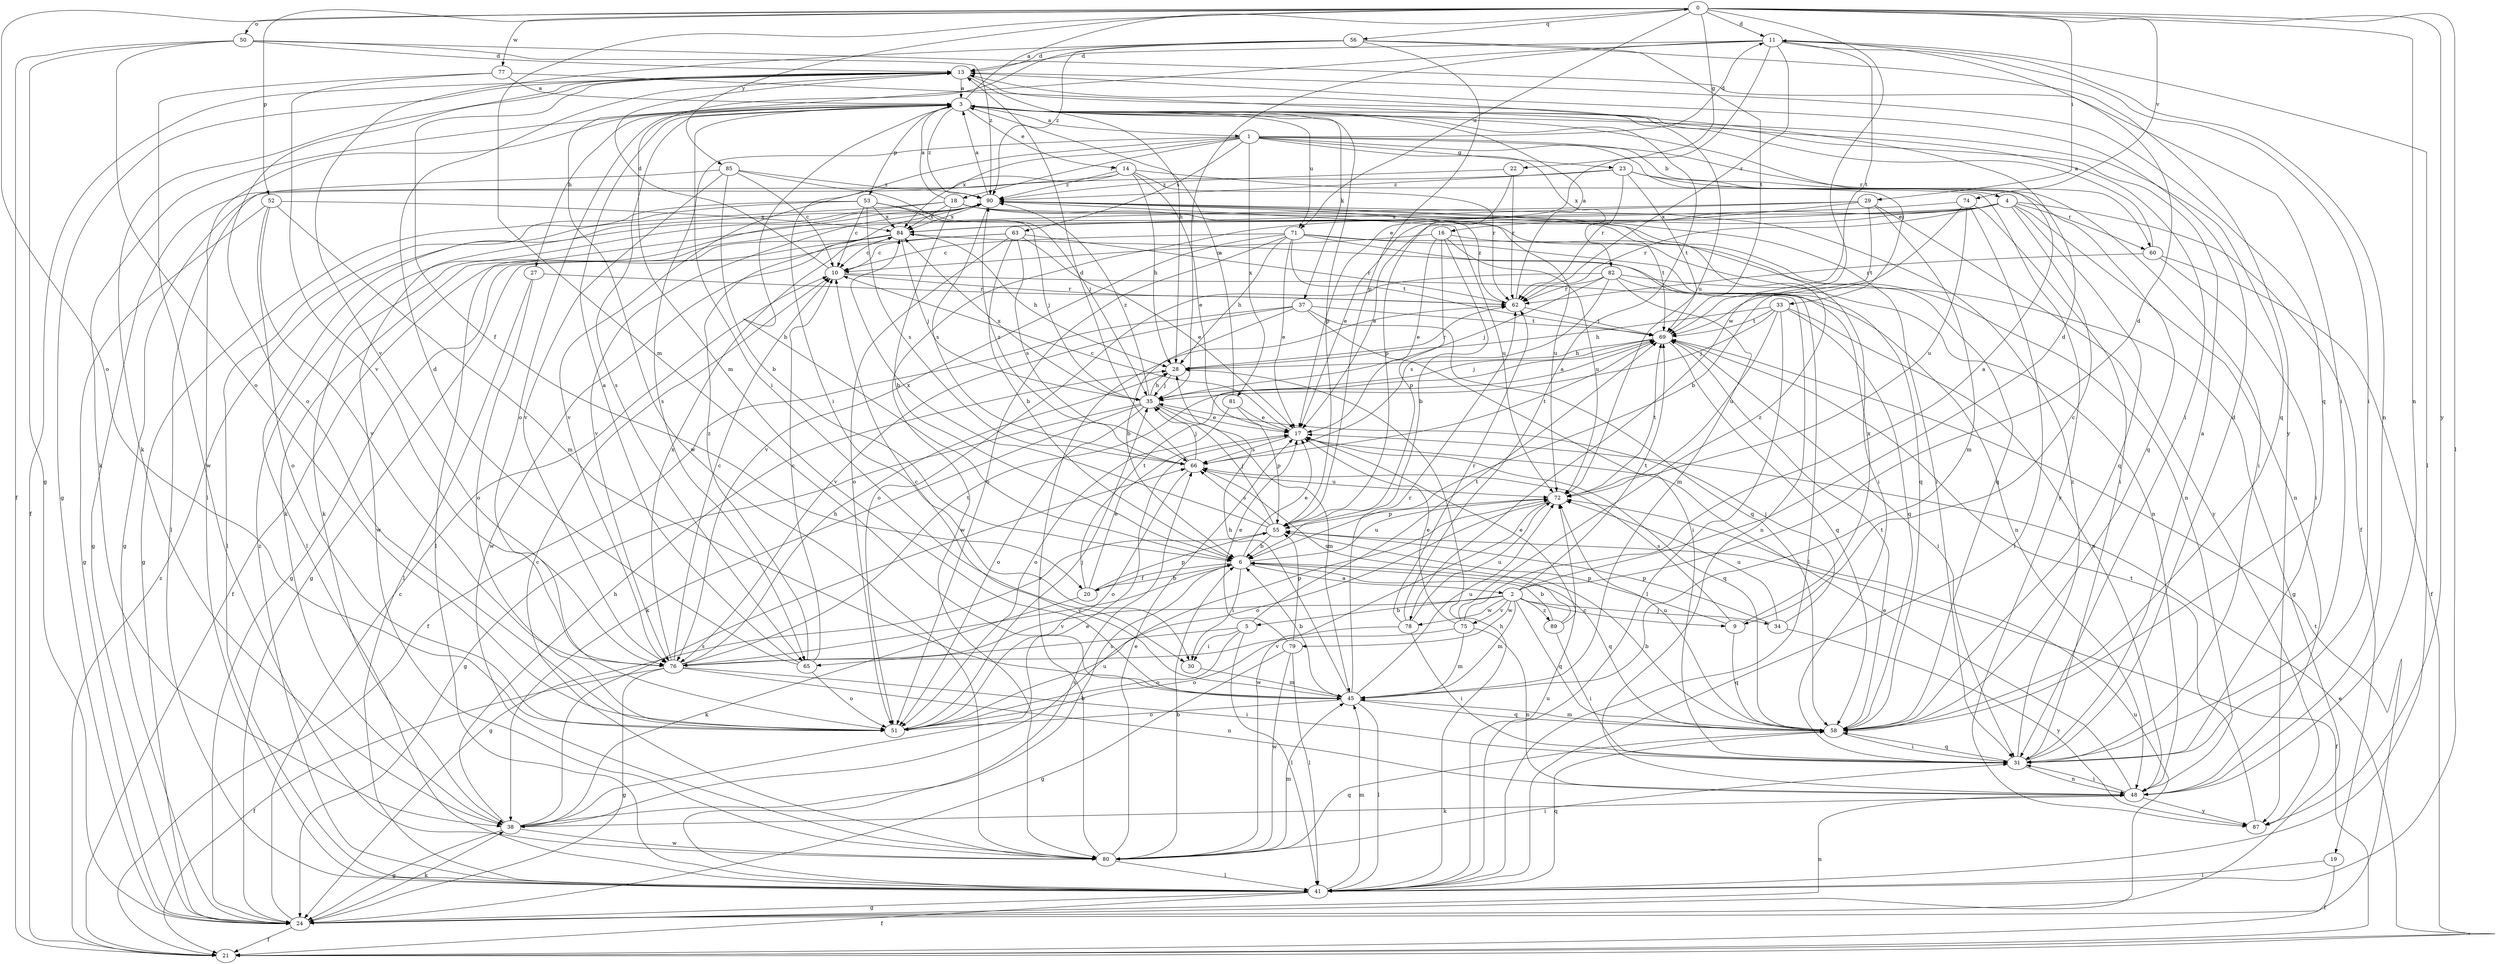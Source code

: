 strict digraph  {
0;
1;
2;
3;
4;
5;
6;
9;
10;
11;
13;
14;
16;
17;
18;
19;
20;
21;
22;
23;
24;
27;
28;
29;
30;
31;
33;
34;
35;
37;
38;
41;
45;
48;
50;
51;
52;
53;
55;
56;
58;
60;
62;
63;
65;
66;
69;
71;
72;
74;
75;
76;
77;
78;
79;
80;
81;
82;
84;
85;
87;
89;
90;
0 -> 11  [label=d];
0 -> 22  [label=g];
0 -> 29  [label=i];
0 -> 41  [label=l];
0 -> 45  [label=m];
0 -> 48  [label=n];
0 -> 50  [label=o];
0 -> 51  [label=o];
0 -> 52  [label=p];
0 -> 56  [label=q];
0 -> 71  [label=u];
0 -> 74  [label=v];
0 -> 77  [label=w];
0 -> 78  [label=w];
0 -> 85  [label=y];
0 -> 87  [label=y];
1 -> 4  [label=b];
1 -> 11  [label=d];
1 -> 18  [label=f];
1 -> 23  [label=g];
1 -> 30  [label=i];
1 -> 33  [label=j];
1 -> 60  [label=r];
1 -> 63  [label=s];
1 -> 65  [label=s];
1 -> 81  [label=x];
1 -> 82  [label=x];
1 -> 84  [label=x];
2 -> 5  [label=b];
2 -> 9  [label=c];
2 -> 11  [label=d];
2 -> 13  [label=d];
2 -> 34  [label=j];
2 -> 45  [label=m];
2 -> 58  [label=q];
2 -> 69  [label=t];
2 -> 75  [label=v];
2 -> 76  [label=v];
2 -> 78  [label=w];
2 -> 79  [label=w];
2 -> 89  [label=z];
3 -> 0  [label=a];
3 -> 1  [label=a];
3 -> 6  [label=b];
3 -> 14  [label=e];
3 -> 27  [label=h];
3 -> 30  [label=i];
3 -> 37  [label=k];
3 -> 38  [label=k];
3 -> 41  [label=l];
3 -> 51  [label=o];
3 -> 53  [label=p];
3 -> 55  [label=p];
3 -> 58  [label=q];
3 -> 65  [label=s];
3 -> 71  [label=u];
3 -> 90  [label=z];
4 -> 9  [label=c];
4 -> 16  [label=e];
4 -> 17  [label=e];
4 -> 19  [label=f];
4 -> 38  [label=k];
4 -> 48  [label=n];
4 -> 58  [label=q];
4 -> 60  [label=r];
4 -> 62  [label=r];
4 -> 80  [label=w];
5 -> 30  [label=i];
5 -> 41  [label=l];
5 -> 51  [label=o];
5 -> 65  [label=s];
5 -> 69  [label=t];
6 -> 2  [label=a];
6 -> 17  [label=e];
6 -> 20  [label=f];
6 -> 30  [label=i];
6 -> 58  [label=q];
6 -> 72  [label=u];
6 -> 76  [label=v];
9 -> 55  [label=p];
9 -> 58  [label=q];
9 -> 66  [label=s];
9 -> 84  [label=x];
10 -> 13  [label=d];
10 -> 48  [label=n];
10 -> 62  [label=r];
11 -> 13  [label=d];
11 -> 17  [label=e];
11 -> 31  [label=i];
11 -> 35  [label=j];
11 -> 41  [label=l];
11 -> 48  [label=n];
11 -> 62  [label=r];
11 -> 69  [label=t];
11 -> 80  [label=w];
13 -> 3  [label=a];
13 -> 20  [label=f];
13 -> 21  [label=f];
13 -> 24  [label=g];
13 -> 28  [label=h];
13 -> 38  [label=k];
13 -> 51  [label=o];
13 -> 58  [label=q];
13 -> 72  [label=u];
14 -> 17  [label=e];
14 -> 24  [label=g];
14 -> 28  [label=h];
14 -> 62  [label=r];
14 -> 76  [label=v];
14 -> 87  [label=y];
14 -> 90  [label=z];
16 -> 6  [label=b];
16 -> 10  [label=c];
16 -> 17  [label=e];
16 -> 55  [label=p];
16 -> 58  [label=q];
16 -> 72  [label=u];
17 -> 10  [label=c];
17 -> 58  [label=q];
17 -> 66  [label=s];
18 -> 3  [label=a];
18 -> 6  [label=b];
18 -> 41  [label=l];
18 -> 48  [label=n];
18 -> 69  [label=t];
18 -> 72  [label=u];
18 -> 80  [label=w];
18 -> 84  [label=x];
19 -> 21  [label=f];
19 -> 41  [label=l];
20 -> 6  [label=b];
20 -> 17  [label=e];
20 -> 38  [label=k];
20 -> 55  [label=p];
20 -> 69  [label=t];
21 -> 17  [label=e];
21 -> 90  [label=z];
22 -> 55  [label=p];
22 -> 62  [label=r];
22 -> 90  [label=z];
23 -> 24  [label=g];
23 -> 31  [label=i];
23 -> 58  [label=q];
23 -> 62  [label=r];
23 -> 69  [label=t];
23 -> 90  [label=z];
24 -> 10  [label=c];
24 -> 21  [label=f];
24 -> 38  [label=k];
24 -> 48  [label=n];
24 -> 69  [label=t];
24 -> 72  [label=u];
27 -> 41  [label=l];
27 -> 51  [label=o];
27 -> 62  [label=r];
28 -> 35  [label=j];
28 -> 62  [label=r];
29 -> 17  [label=e];
29 -> 38  [label=k];
29 -> 45  [label=m];
29 -> 69  [label=t];
29 -> 84  [label=x];
29 -> 87  [label=y];
30 -> 45  [label=m];
31 -> 3  [label=a];
31 -> 13  [label=d];
31 -> 48  [label=n];
31 -> 58  [label=q];
31 -> 90  [label=z];
33 -> 28  [label=h];
33 -> 35  [label=j];
33 -> 41  [label=l];
33 -> 48  [label=n];
33 -> 58  [label=q];
33 -> 69  [label=t];
33 -> 72  [label=u];
34 -> 35  [label=j];
34 -> 55  [label=p];
34 -> 72  [label=u];
34 -> 87  [label=y];
35 -> 17  [label=e];
35 -> 24  [label=g];
35 -> 28  [label=h];
35 -> 38  [label=k];
35 -> 45  [label=m];
35 -> 51  [label=o];
35 -> 84  [label=x];
35 -> 90  [label=z];
37 -> 6  [label=b];
37 -> 21  [label=f];
37 -> 31  [label=i];
37 -> 58  [label=q];
37 -> 69  [label=t];
37 -> 76  [label=v];
38 -> 6  [label=b];
38 -> 17  [label=e];
38 -> 24  [label=g];
38 -> 28  [label=h];
38 -> 66  [label=s];
38 -> 72  [label=u];
38 -> 80  [label=w];
41 -> 21  [label=f];
41 -> 24  [label=g];
41 -> 28  [label=h];
41 -> 45  [label=m];
41 -> 58  [label=q];
41 -> 66  [label=s];
41 -> 72  [label=u];
41 -> 90  [label=z];
45 -> 6  [label=b];
45 -> 10  [label=c];
45 -> 28  [label=h];
45 -> 41  [label=l];
45 -> 51  [label=o];
45 -> 58  [label=q];
45 -> 62  [label=r];
45 -> 72  [label=u];
48 -> 17  [label=e];
48 -> 31  [label=i];
48 -> 38  [label=k];
48 -> 87  [label=y];
50 -> 13  [label=d];
50 -> 21  [label=f];
50 -> 24  [label=g];
50 -> 31  [label=i];
50 -> 51  [label=o];
50 -> 90  [label=z];
51 -> 35  [label=j];
52 -> 24  [label=g];
52 -> 45  [label=m];
52 -> 51  [label=o];
52 -> 76  [label=v];
52 -> 84  [label=x];
53 -> 10  [label=c];
53 -> 24  [label=g];
53 -> 31  [label=i];
53 -> 35  [label=j];
53 -> 41  [label=l];
53 -> 66  [label=s];
53 -> 84  [label=x];
55 -> 6  [label=b];
55 -> 21  [label=f];
55 -> 24  [label=g];
55 -> 35  [label=j];
55 -> 66  [label=s];
55 -> 84  [label=x];
56 -> 13  [label=d];
56 -> 45  [label=m];
56 -> 55  [label=p];
56 -> 69  [label=t];
56 -> 76  [label=v];
56 -> 87  [label=y];
56 -> 90  [label=z];
58 -> 6  [label=b];
58 -> 31  [label=i];
58 -> 45  [label=m];
58 -> 69  [label=t];
58 -> 72  [label=u];
60 -> 3  [label=a];
60 -> 21  [label=f];
60 -> 31  [label=i];
60 -> 62  [label=r];
62 -> 3  [label=a];
62 -> 69  [label=t];
62 -> 90  [label=z];
63 -> 6  [label=b];
63 -> 10  [label=c];
63 -> 17  [label=e];
63 -> 24  [label=g];
63 -> 51  [label=o];
63 -> 62  [label=r];
63 -> 66  [label=s];
65 -> 3  [label=a];
65 -> 10  [label=c];
65 -> 13  [label=d];
65 -> 51  [label=o];
65 -> 90  [label=z];
66 -> 13  [label=d];
66 -> 35  [label=j];
66 -> 51  [label=o];
66 -> 69  [label=t];
66 -> 72  [label=u];
66 -> 90  [label=z];
69 -> 28  [label=h];
69 -> 31  [label=i];
69 -> 35  [label=j];
69 -> 58  [label=q];
71 -> 10  [label=c];
71 -> 17  [label=e];
71 -> 28  [label=h];
71 -> 41  [label=l];
71 -> 48  [label=n];
71 -> 51  [label=o];
71 -> 58  [label=q];
71 -> 69  [label=t];
71 -> 76  [label=v];
72 -> 51  [label=o];
72 -> 55  [label=p];
72 -> 69  [label=t];
72 -> 80  [label=w];
74 -> 6  [label=b];
74 -> 31  [label=i];
74 -> 41  [label=l];
74 -> 72  [label=u];
74 -> 84  [label=x];
75 -> 3  [label=a];
75 -> 17  [label=e];
75 -> 45  [label=m];
75 -> 48  [label=n];
75 -> 76  [label=v];
75 -> 90  [label=z];
76 -> 10  [label=c];
76 -> 21  [label=f];
76 -> 24  [label=g];
76 -> 28  [label=h];
76 -> 31  [label=i];
76 -> 48  [label=n];
76 -> 69  [label=t];
76 -> 84  [label=x];
77 -> 3  [label=a];
77 -> 31  [label=i];
77 -> 76  [label=v];
77 -> 80  [label=w];
78 -> 3  [label=a];
78 -> 31  [label=i];
78 -> 51  [label=o];
78 -> 62  [label=r];
78 -> 72  [label=u];
79 -> 17  [label=e];
79 -> 24  [label=g];
79 -> 41  [label=l];
79 -> 55  [label=p];
79 -> 80  [label=w];
80 -> 6  [label=b];
80 -> 10  [label=c];
80 -> 17  [label=e];
80 -> 31  [label=i];
80 -> 41  [label=l];
80 -> 45  [label=m];
80 -> 58  [label=q];
80 -> 62  [label=r];
81 -> 3  [label=a];
81 -> 17  [label=e];
81 -> 51  [label=o];
81 -> 55  [label=p];
82 -> 24  [label=g];
82 -> 35  [label=j];
82 -> 45  [label=m];
82 -> 48  [label=n];
82 -> 51  [label=o];
82 -> 62  [label=r];
82 -> 66  [label=s];
84 -> 10  [label=c];
84 -> 21  [label=f];
84 -> 24  [label=g];
84 -> 28  [label=h];
84 -> 35  [label=j];
84 -> 80  [label=w];
85 -> 6  [label=b];
85 -> 10  [label=c];
85 -> 35  [label=j];
85 -> 41  [label=l];
85 -> 76  [label=v];
85 -> 90  [label=z];
87 -> 69  [label=t];
89 -> 6  [label=b];
89 -> 17  [label=e];
89 -> 31  [label=i];
89 -> 66  [label=s];
90 -> 3  [label=a];
90 -> 31  [label=i];
90 -> 41  [label=l];
90 -> 66  [label=s];
90 -> 72  [label=u];
90 -> 76  [label=v];
90 -> 84  [label=x];
}
